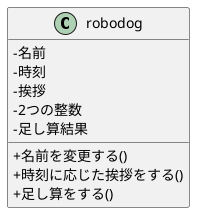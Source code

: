 @startuml
skinparam classAttributeIconSize 0
class robodog {
 -名前
 -時刻
 -挨拶
 -2つの整数
 -足し算結果
 +名前を変更する()
 +時刻に応じた挨拶をする()
 +足し算をする()
}



@enduml